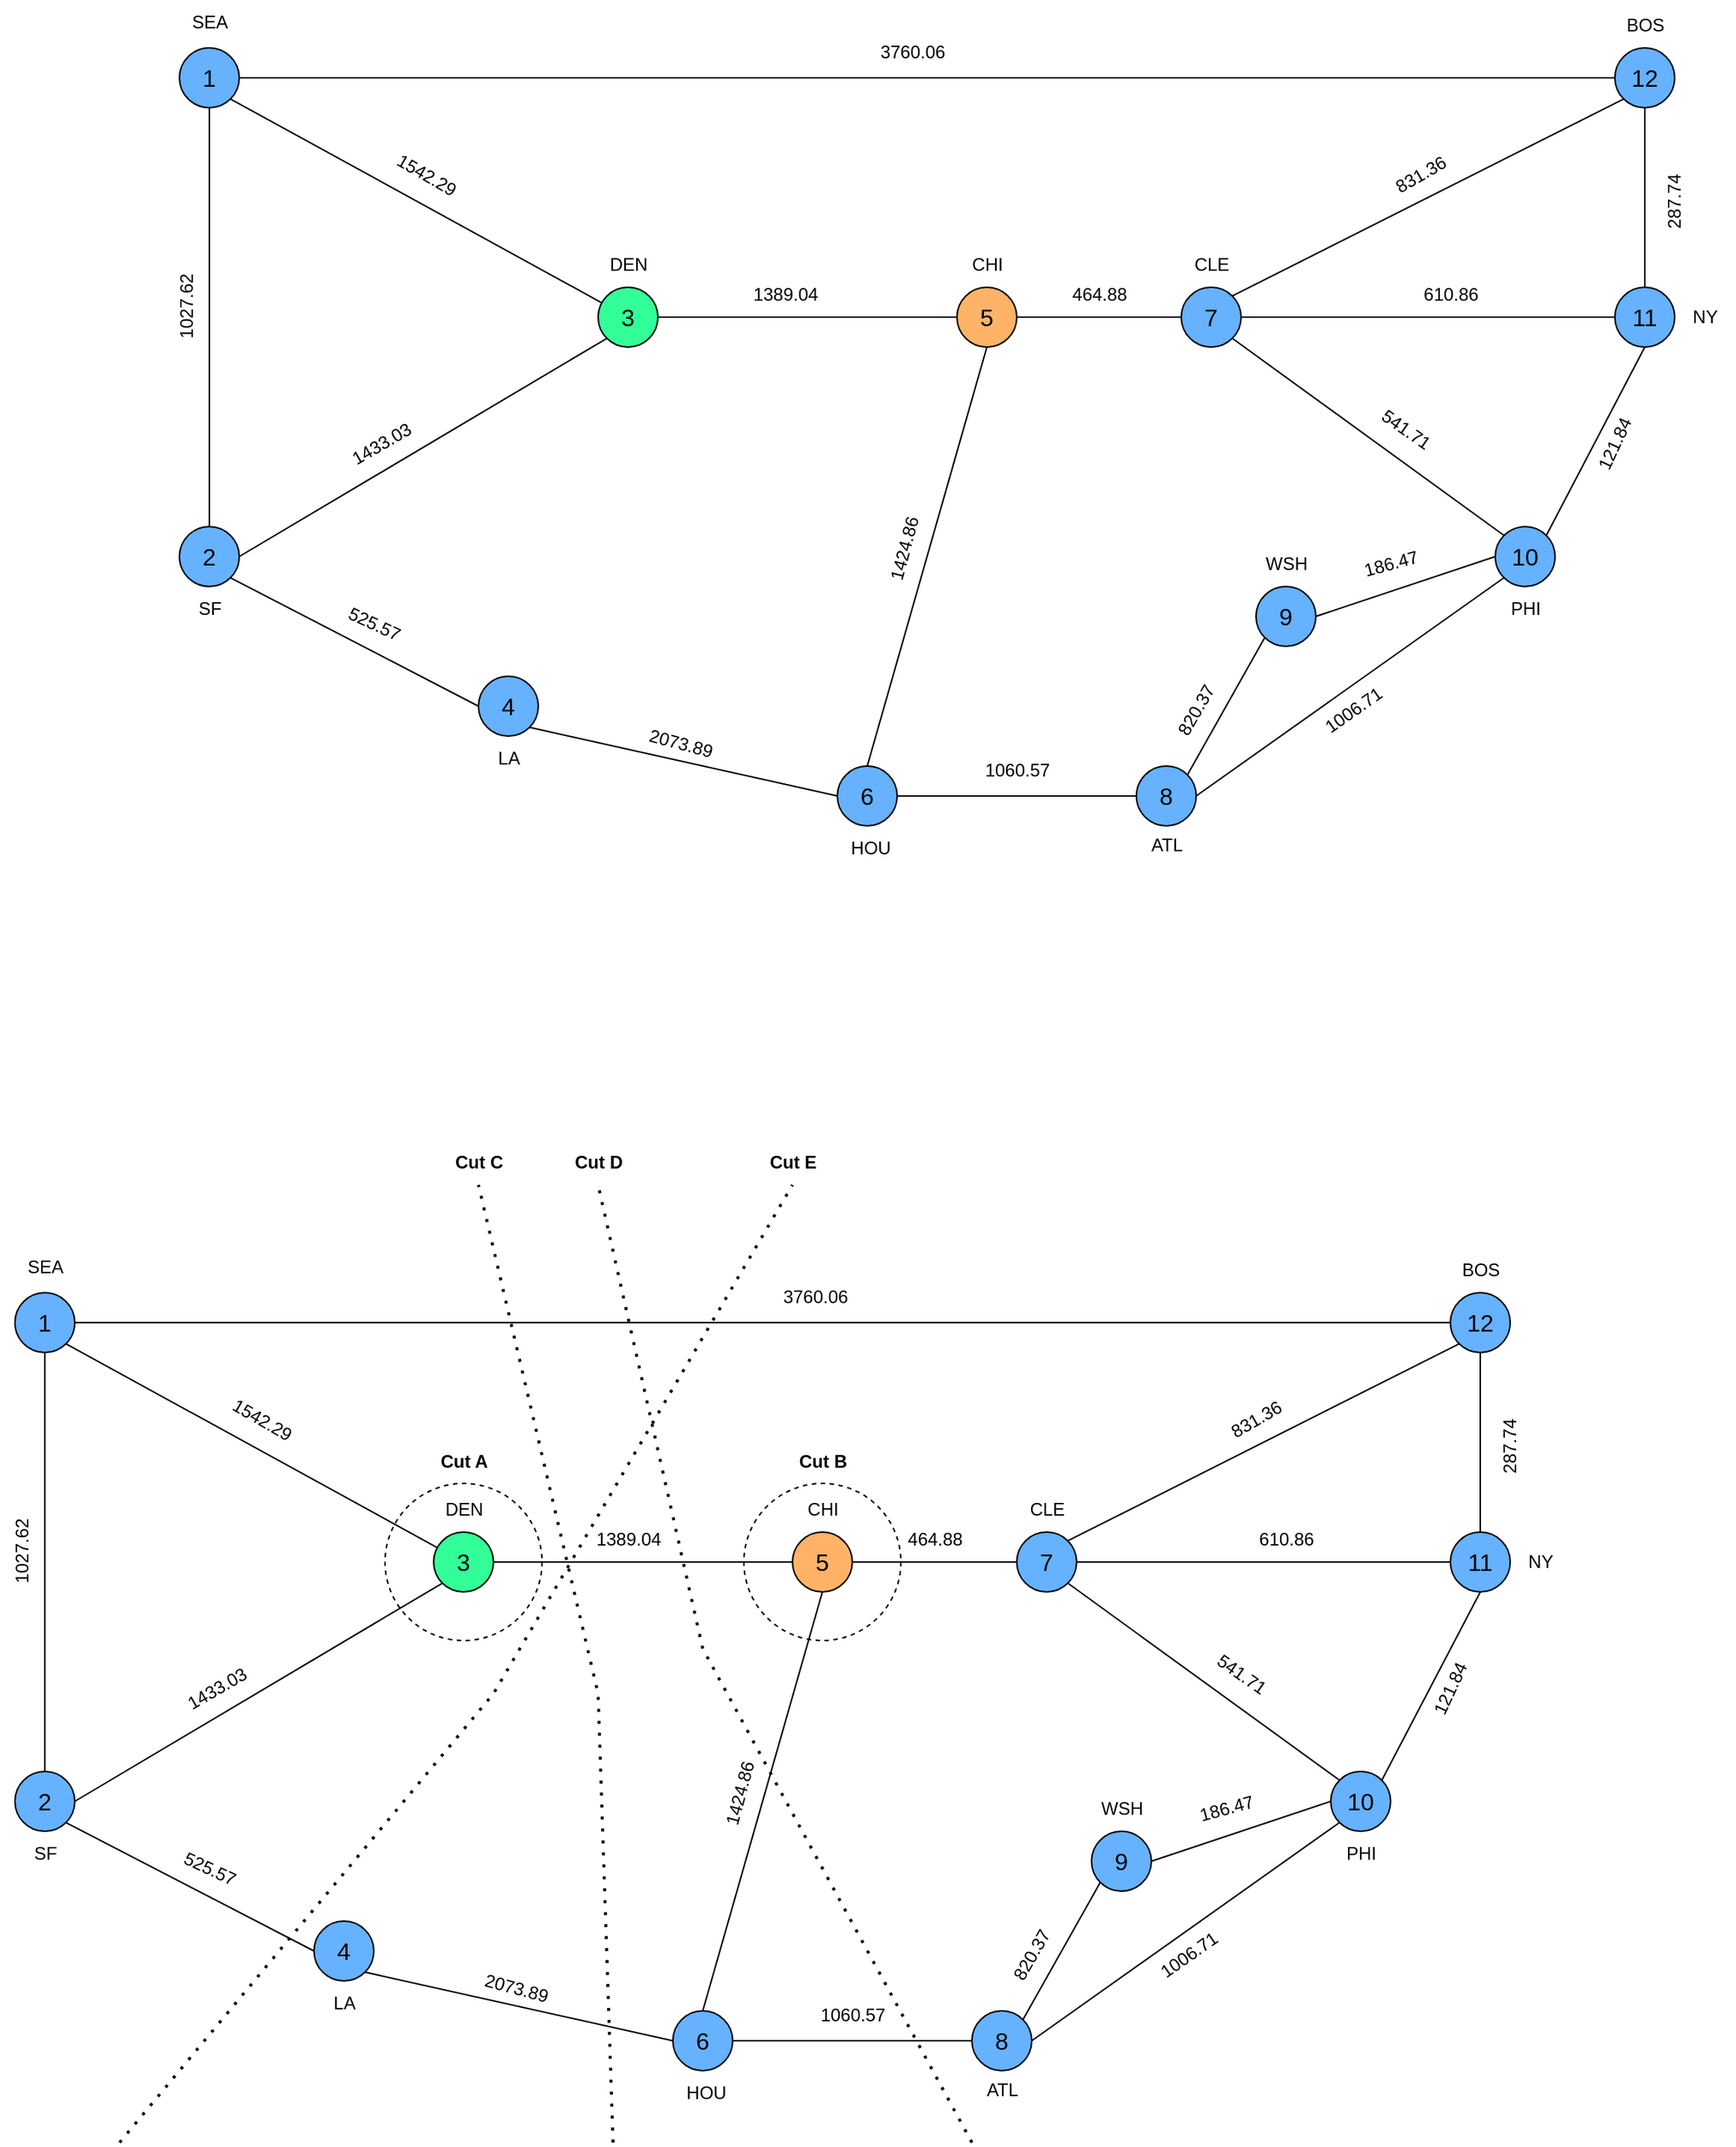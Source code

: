 <mxfile version="22.1.16" type="github">
  <diagram name="Page-1" id="o9Q4rjsFxpSF77I3_r0L">
    <mxGraphModel dx="4694" dy="2160" grid="1" gridSize="10" guides="1" tooltips="1" connect="1" arrows="1" fold="1" page="1" pageScale="1" pageWidth="1169" pageHeight="827" math="0" shadow="0">
      <root>
        <mxCell id="0" />
        <mxCell id="1" parent="0" />
        <mxCell id="TF3HSX-W0WKJXSVS0arP-4" value="1" style="ellipse;whiteSpace=wrap;html=1;fontSize=16;fillColor=#66B2FF;" parent="1" vertex="1">
          <mxGeometry x="-2240" y="-720" width="40" height="40" as="geometry" />
        </mxCell>
        <mxCell id="9W2sHSypaZOzRdrTCwbB-4" value="2" style="ellipse;whiteSpace=wrap;html=1;fontSize=16;fillColor=#66B2FF;" parent="1" vertex="1">
          <mxGeometry x="-2240" y="-400" width="40" height="40" as="geometry" />
        </mxCell>
        <mxCell id="9W2sHSypaZOzRdrTCwbB-5" value="3" style="ellipse;whiteSpace=wrap;html=1;fontSize=16;fillColor=#33FF99;" parent="1" vertex="1">
          <mxGeometry x="-1960" y="-560" width="40" height="40" as="geometry" />
        </mxCell>
        <mxCell id="9W2sHSypaZOzRdrTCwbB-6" value="4" style="ellipse;whiteSpace=wrap;html=1;fontSize=16;fillColor=#66B2FF;" parent="1" vertex="1">
          <mxGeometry x="-2040" y="-300" width="40" height="40" as="geometry" />
        </mxCell>
        <mxCell id="9W2sHSypaZOzRdrTCwbB-8" value="5" style="ellipse;whiteSpace=wrap;html=1;fontSize=16;fillColor=#FFB366;" parent="1" vertex="1">
          <mxGeometry x="-1720" y="-560" width="40" height="40" as="geometry" />
        </mxCell>
        <mxCell id="9W2sHSypaZOzRdrTCwbB-9" value="6" style="ellipse;whiteSpace=wrap;html=1;fontSize=16;fillColor=#66B2FF;" parent="1" vertex="1">
          <mxGeometry x="-1800" y="-240" width="40" height="40" as="geometry" />
        </mxCell>
        <mxCell id="9W2sHSypaZOzRdrTCwbB-10" value="7" style="ellipse;whiteSpace=wrap;html=1;fontSize=16;fillColor=#66B2FF;" parent="1" vertex="1">
          <mxGeometry x="-1570" y="-560" width="40" height="40" as="geometry" />
        </mxCell>
        <mxCell id="9W2sHSypaZOzRdrTCwbB-11" value="8" style="ellipse;whiteSpace=wrap;html=1;fontSize=16;fillColor=#66B2FF;" parent="1" vertex="1">
          <mxGeometry x="-1600" y="-240" width="40" height="40" as="geometry" />
        </mxCell>
        <mxCell id="9W2sHSypaZOzRdrTCwbB-12" value="12" style="ellipse;whiteSpace=wrap;html=1;fontSize=16;fillColor=#66B2FF;" parent="1" vertex="1">
          <mxGeometry x="-1280" y="-720" width="40" height="40" as="geometry" />
        </mxCell>
        <mxCell id="9W2sHSypaZOzRdrTCwbB-13" value="11" style="ellipse;whiteSpace=wrap;html=1;fontSize=16;fillColor=#66B2FF;" parent="1" vertex="1">
          <mxGeometry x="-1280" y="-560" width="40" height="40" as="geometry" />
        </mxCell>
        <mxCell id="9W2sHSypaZOzRdrTCwbB-14" value="9" style="ellipse;whiteSpace=wrap;html=1;fontSize=16;fillColor=#66B2FF;" parent="1" vertex="1">
          <mxGeometry x="-1520" y="-360" width="40" height="40" as="geometry" />
        </mxCell>
        <mxCell id="9W2sHSypaZOzRdrTCwbB-19" value="10" style="ellipse;whiteSpace=wrap;html=1;fontSize=16;fillColor=#66B2FF;" parent="1" vertex="1">
          <mxGeometry x="-1360" y="-400" width="40" height="40" as="geometry" />
        </mxCell>
        <mxCell id="9W2sHSypaZOzRdrTCwbB-33" value="" style="endArrow=none;html=1;rounded=0;entryX=0;entryY=0.5;entryDx=0;entryDy=0;exitX=1;exitY=0.5;exitDx=0;exitDy=0;" parent="1" source="TF3HSX-W0WKJXSVS0arP-4" target="9W2sHSypaZOzRdrTCwbB-12" edge="1">
          <mxGeometry width="50" height="50" relative="1" as="geometry">
            <mxPoint x="-1570" y="-170" as="sourcePoint" />
            <mxPoint x="-1520" y="-220" as="targetPoint" />
          </mxGeometry>
        </mxCell>
        <mxCell id="9W2sHSypaZOzRdrTCwbB-34" value="" style="endArrow=none;html=1;rounded=0;entryX=1;entryY=1;entryDx=0;entryDy=0;" parent="1" source="9W2sHSypaZOzRdrTCwbB-5" target="TF3HSX-W0WKJXSVS0arP-4" edge="1">
          <mxGeometry width="50" height="50" relative="1" as="geometry">
            <mxPoint x="-1910" y="-270" as="sourcePoint" />
            <mxPoint x="-1860" y="-320" as="targetPoint" />
          </mxGeometry>
        </mxCell>
        <mxCell id="9W2sHSypaZOzRdrTCwbB-35" value="" style="endArrow=none;html=1;rounded=0;entryX=0;entryY=1;entryDx=0;entryDy=0;exitX=1;exitY=0.5;exitDx=0;exitDy=0;" parent="1" source="9W2sHSypaZOzRdrTCwbB-4" target="9W2sHSypaZOzRdrTCwbB-5" edge="1">
          <mxGeometry width="50" height="50" relative="1" as="geometry">
            <mxPoint x="-1910" y="-230" as="sourcePoint" />
            <mxPoint x="-1860" y="-280" as="targetPoint" />
          </mxGeometry>
        </mxCell>
        <mxCell id="9W2sHSypaZOzRdrTCwbB-36" value="" style="endArrow=none;html=1;rounded=0;entryX=0.5;entryY=1;entryDx=0;entryDy=0;exitX=0.5;exitY=0;exitDx=0;exitDy=0;" parent="1" source="9W2sHSypaZOzRdrTCwbB-4" target="TF3HSX-W0WKJXSVS0arP-4" edge="1">
          <mxGeometry width="50" height="50" relative="1" as="geometry">
            <mxPoint x="-1910" y="-270" as="sourcePoint" />
            <mxPoint x="-1860" y="-320" as="targetPoint" />
          </mxGeometry>
        </mxCell>
        <mxCell id="9W2sHSypaZOzRdrTCwbB-37" value="" style="endArrow=none;html=1;rounded=0;entryX=1;entryY=0.5;entryDx=0;entryDy=0;exitX=0;exitY=0.5;exitDx=0;exitDy=0;" parent="1" source="9W2sHSypaZOzRdrTCwbB-8" target="9W2sHSypaZOzRdrTCwbB-5" edge="1">
          <mxGeometry width="50" height="50" relative="1" as="geometry">
            <mxPoint x="-1910" y="-230" as="sourcePoint" />
            <mxPoint x="-1860" y="-280" as="targetPoint" />
          </mxGeometry>
        </mxCell>
        <mxCell id="9W2sHSypaZOzRdrTCwbB-38" value="" style="endArrow=none;html=1;rounded=0;exitX=1;exitY=1;exitDx=0;exitDy=0;" parent="1" source="9W2sHSypaZOzRdrTCwbB-4" edge="1">
          <mxGeometry width="50" height="50" relative="1" as="geometry">
            <mxPoint x="-1910" y="-230" as="sourcePoint" />
            <mxPoint x="-2040" y="-280" as="targetPoint" />
          </mxGeometry>
        </mxCell>
        <mxCell id="9W2sHSypaZOzRdrTCwbB-40" value="" style="endArrow=none;html=1;rounded=0;entryX=0;entryY=0.5;entryDx=0;entryDy=0;exitX=1;exitY=0.5;exitDx=0;exitDy=0;" parent="1" source="9W2sHSypaZOzRdrTCwbB-9" target="9W2sHSypaZOzRdrTCwbB-11" edge="1">
          <mxGeometry width="50" height="50" relative="1" as="geometry">
            <mxPoint x="-1720" y="-210" as="sourcePoint" />
            <mxPoint x="-1670" y="-260" as="targetPoint" />
          </mxGeometry>
        </mxCell>
        <mxCell id="9W2sHSypaZOzRdrTCwbB-42" value="" style="endArrow=none;html=1;rounded=0;entryX=0;entryY=0.5;entryDx=0;entryDy=0;exitX=1;exitY=0.5;exitDx=0;exitDy=0;" parent="1" source="9W2sHSypaZOzRdrTCwbB-8" target="9W2sHSypaZOzRdrTCwbB-10" edge="1">
          <mxGeometry width="50" height="50" relative="1" as="geometry">
            <mxPoint x="-1960" y="-300" as="sourcePoint" />
            <mxPoint x="-1910" y="-350" as="targetPoint" />
          </mxGeometry>
        </mxCell>
        <mxCell id="9W2sHSypaZOzRdrTCwbB-43" value="" style="endArrow=none;html=1;rounded=0;entryX=0;entryY=0.5;entryDx=0;entryDy=0;exitX=1;exitY=0.5;exitDx=0;exitDy=0;" parent="1" source="9W2sHSypaZOzRdrTCwbB-14" target="9W2sHSypaZOzRdrTCwbB-19" edge="1">
          <mxGeometry width="50" height="50" relative="1" as="geometry">
            <mxPoint x="-1580" y="-350" as="sourcePoint" />
            <mxPoint x="-1530" y="-400" as="targetPoint" />
          </mxGeometry>
        </mxCell>
        <mxCell id="9W2sHSypaZOzRdrTCwbB-46" value="" style="endArrow=none;html=1;rounded=0;entryX=0;entryY=1;entryDx=0;entryDy=0;exitX=1;exitY=0;exitDx=0;exitDy=0;" parent="1" source="9W2sHSypaZOzRdrTCwbB-10" target="9W2sHSypaZOzRdrTCwbB-12" edge="1">
          <mxGeometry width="50" height="50" relative="1" as="geometry">
            <mxPoint x="-1580" y="-390" as="sourcePoint" />
            <mxPoint x="-1530" y="-440" as="targetPoint" />
          </mxGeometry>
        </mxCell>
        <mxCell id="9W2sHSypaZOzRdrTCwbB-48" value="" style="endArrow=none;html=1;rounded=0;entryX=0;entryY=0.5;entryDx=0;entryDy=0;exitX=1;exitY=0.5;exitDx=0;exitDy=0;" parent="1" source="9W2sHSypaZOzRdrTCwbB-10" target="9W2sHSypaZOzRdrTCwbB-13" edge="1">
          <mxGeometry width="50" height="50" relative="1" as="geometry">
            <mxPoint x="-1580" y="-350" as="sourcePoint" />
            <mxPoint x="-1530" y="-400" as="targetPoint" />
          </mxGeometry>
        </mxCell>
        <mxCell id="9W2sHSypaZOzRdrTCwbB-49" value="" style="endArrow=none;html=1;rounded=0;entryX=0;entryY=0;entryDx=0;entryDy=0;exitX=1;exitY=1;exitDx=0;exitDy=0;" parent="1" source="9W2sHSypaZOzRdrTCwbB-10" target="9W2sHSypaZOzRdrTCwbB-19" edge="1">
          <mxGeometry width="50" height="50" relative="1" as="geometry">
            <mxPoint x="-1580" y="-350" as="sourcePoint" />
            <mxPoint x="-1530" y="-400" as="targetPoint" />
          </mxGeometry>
        </mxCell>
        <mxCell id="9W2sHSypaZOzRdrTCwbB-50" value="" style="endArrow=none;html=1;rounded=0;entryX=0.5;entryY=1;entryDx=0;entryDy=0;exitX=1;exitY=0;exitDx=0;exitDy=0;" parent="1" source="9W2sHSypaZOzRdrTCwbB-19" target="9W2sHSypaZOzRdrTCwbB-13" edge="1">
          <mxGeometry width="50" height="50" relative="1" as="geometry">
            <mxPoint x="-1320" y="-410" as="sourcePoint" />
            <mxPoint x="-1270" y="-460" as="targetPoint" />
          </mxGeometry>
        </mxCell>
        <mxCell id="9W2sHSypaZOzRdrTCwbB-51" value="" style="endArrow=none;html=1;rounded=0;entryX=0;entryY=1;entryDx=0;entryDy=0;exitX=1;exitY=0;exitDx=0;exitDy=0;" parent="1" source="9W2sHSypaZOzRdrTCwbB-11" target="9W2sHSypaZOzRdrTCwbB-14" edge="1">
          <mxGeometry width="50" height="50" relative="1" as="geometry">
            <mxPoint x="-1570" y="-280" as="sourcePoint" />
            <mxPoint x="-1520" y="-330" as="targetPoint" />
          </mxGeometry>
        </mxCell>
        <mxCell id="9W2sHSypaZOzRdrTCwbB-52" value="" style="endArrow=none;html=1;rounded=0;entryX=0;entryY=1;entryDx=0;entryDy=0;exitX=1;exitY=0.5;exitDx=0;exitDy=0;" parent="1" source="9W2sHSypaZOzRdrTCwbB-11" target="9W2sHSypaZOzRdrTCwbB-19" edge="1">
          <mxGeometry width="50" height="50" relative="1" as="geometry">
            <mxPoint x="-1470" y="-220" as="sourcePoint" />
            <mxPoint x="-1420" y="-270" as="targetPoint" />
          </mxGeometry>
        </mxCell>
        <mxCell id="9W2sHSypaZOzRdrTCwbB-53" value="" style="endArrow=none;html=1;rounded=0;entryX=0.5;entryY=1;entryDx=0;entryDy=0;exitX=0.5;exitY=0;exitDx=0;exitDy=0;" parent="1" source="9W2sHSypaZOzRdrTCwbB-13" target="9W2sHSypaZOzRdrTCwbB-12" edge="1">
          <mxGeometry width="50" height="50" relative="1" as="geometry">
            <mxPoint x="-1290" y="-610" as="sourcePoint" />
            <mxPoint x="-1240" y="-660" as="targetPoint" />
          </mxGeometry>
        </mxCell>
        <mxCell id="9W2sHSypaZOzRdrTCwbB-55" value="" style="endArrow=none;html=1;rounded=0;entryX=0.5;entryY=1;entryDx=0;entryDy=0;exitX=0.5;exitY=0;exitDx=0;exitDy=0;" parent="1" source="9W2sHSypaZOzRdrTCwbB-9" target="9W2sHSypaZOzRdrTCwbB-8" edge="1">
          <mxGeometry width="50" height="50" relative="1" as="geometry">
            <mxPoint x="-1780" y="-350" as="sourcePoint" />
            <mxPoint x="-1730" y="-400" as="targetPoint" />
          </mxGeometry>
        </mxCell>
        <mxCell id="9W2sHSypaZOzRdrTCwbB-57" value="SEA" style="text;html=1;align=center;verticalAlign=middle;resizable=0;points=[];autosize=1;strokeColor=none;fillColor=none;" parent="1" vertex="1">
          <mxGeometry x="-2245" y="-752" width="50" height="30" as="geometry" />
        </mxCell>
        <mxCell id="9W2sHSypaZOzRdrTCwbB-58" value="SF" style="text;html=1;align=center;verticalAlign=middle;resizable=0;points=[];autosize=1;strokeColor=none;fillColor=none;" parent="1" vertex="1">
          <mxGeometry x="-2240" y="-360" width="40" height="30" as="geometry" />
        </mxCell>
        <mxCell id="9W2sHSypaZOzRdrTCwbB-59" value="LA" style="text;html=1;align=center;verticalAlign=middle;resizable=0;points=[];autosize=1;strokeColor=none;fillColor=none;" parent="1" vertex="1">
          <mxGeometry x="-2040" y="-260" width="40" height="30" as="geometry" />
        </mxCell>
        <mxCell id="9W2sHSypaZOzRdrTCwbB-60" value="DEN" style="text;html=1;align=center;verticalAlign=middle;resizable=0;points=[];autosize=1;strokeColor=none;fillColor=none;" parent="1" vertex="1">
          <mxGeometry x="-1965" y="-590" width="50" height="30" as="geometry" />
        </mxCell>
        <mxCell id="9W2sHSypaZOzRdrTCwbB-61" value="CHI" style="text;html=1;align=center;verticalAlign=middle;resizable=0;points=[];autosize=1;strokeColor=none;fillColor=none;" parent="1" vertex="1">
          <mxGeometry x="-1720" y="-590" width="40" height="30" as="geometry" />
        </mxCell>
        <mxCell id="9W2sHSypaZOzRdrTCwbB-62" value="CLE" style="text;html=1;align=center;verticalAlign=middle;resizable=0;points=[];autosize=1;strokeColor=none;fillColor=none;" parent="1" vertex="1">
          <mxGeometry x="-1575" y="-590" width="50" height="30" as="geometry" />
        </mxCell>
        <mxCell id="9W2sHSypaZOzRdrTCwbB-63" value="WSH" style="text;html=1;align=center;verticalAlign=middle;resizable=0;points=[];autosize=1;strokeColor=none;fillColor=none;" parent="1" vertex="1">
          <mxGeometry x="-1525" y="-390" width="50" height="30" as="geometry" />
        </mxCell>
        <mxCell id="9W2sHSypaZOzRdrTCwbB-64" value="HOU" style="text;html=1;align=center;verticalAlign=middle;resizable=0;points=[];autosize=1;strokeColor=none;fillColor=none;" parent="1" vertex="1">
          <mxGeometry x="-1803" y="-200" width="50" height="30" as="geometry" />
        </mxCell>
        <mxCell id="9W2sHSypaZOzRdrTCwbB-65" value="ATL" style="text;html=1;align=center;verticalAlign=middle;resizable=0;points=[];autosize=1;strokeColor=none;fillColor=none;" parent="1" vertex="1">
          <mxGeometry x="-1600" y="-202" width="40" height="30" as="geometry" />
        </mxCell>
        <mxCell id="9W2sHSypaZOzRdrTCwbB-66" value="PHI" style="text;html=1;align=center;verticalAlign=middle;resizable=0;points=[];autosize=1;strokeColor=none;fillColor=none;" parent="1" vertex="1">
          <mxGeometry x="-1360" y="-360" width="40" height="30" as="geometry" />
        </mxCell>
        <mxCell id="9W2sHSypaZOzRdrTCwbB-67" value="NY" style="text;html=1;align=center;verticalAlign=middle;resizable=0;points=[];autosize=1;strokeColor=none;fillColor=none;" parent="1" vertex="1">
          <mxGeometry x="-1240" y="-555" width="40" height="30" as="geometry" />
        </mxCell>
        <mxCell id="9W2sHSypaZOzRdrTCwbB-68" value="BOS" style="text;html=1;align=center;verticalAlign=middle;resizable=0;points=[];autosize=1;strokeColor=none;fillColor=none;" parent="1" vertex="1">
          <mxGeometry x="-1285" y="-750" width="50" height="30" as="geometry" />
        </mxCell>
        <mxCell id="9W2sHSypaZOzRdrTCwbB-69" value="1027.62" style="text;html=1;align=center;verticalAlign=middle;resizable=0;points=[];autosize=1;strokeColor=none;fillColor=none;rotation=-90;" parent="1" vertex="1">
          <mxGeometry x="-2270" y="-562" width="70" height="30" as="geometry" />
        </mxCell>
        <mxCell id="9W2sHSypaZOzRdrTCwbB-70" value="1542.29" style="text;html=1;align=center;verticalAlign=middle;resizable=0;points=[];autosize=1;strokeColor=none;fillColor=none;rotation=30;" parent="1" vertex="1">
          <mxGeometry x="-2110" y="-650" width="70" height="30" as="geometry" />
        </mxCell>
        <mxCell id="9W2sHSypaZOzRdrTCwbB-73" value="3760.06" style="text;html=1;align=center;verticalAlign=middle;resizable=0;points=[];autosize=1;strokeColor=none;fillColor=none;" parent="1" vertex="1">
          <mxGeometry x="-1785" y="-732" width="70" height="30" as="geometry" />
        </mxCell>
        <mxCell id="9W2sHSypaZOzRdrTCwbB-74" value="1433.03" style="text;html=1;align=center;verticalAlign=middle;resizable=0;points=[];autosize=1;strokeColor=none;fillColor=none;rotation=-30;" parent="1" vertex="1">
          <mxGeometry x="-2140" y="-470" width="70" height="30" as="geometry" />
        </mxCell>
        <mxCell id="9W2sHSypaZOzRdrTCwbB-75" value="525.57" style="text;html=1;align=center;verticalAlign=middle;resizable=0;points=[];autosize=1;strokeColor=none;fillColor=none;rotation=25;" parent="1" vertex="1">
          <mxGeometry x="-2140" y="-350" width="60" height="30" as="geometry" />
        </mxCell>
        <mxCell id="9W2sHSypaZOzRdrTCwbB-76" value="1389.04" style="text;html=1;align=center;verticalAlign=middle;resizable=0;points=[];autosize=1;strokeColor=none;fillColor=none;" parent="1" vertex="1">
          <mxGeometry x="-1870" y="-570" width="70" height="30" as="geometry" />
        </mxCell>
        <mxCell id="9W2sHSypaZOzRdrTCwbB-77" value="2073.89" style="text;html=1;align=center;verticalAlign=middle;resizable=0;points=[];autosize=1;strokeColor=none;fillColor=none;rotation=15;" parent="1" vertex="1">
          <mxGeometry x="-1940" y="-270" width="70" height="30" as="geometry" />
        </mxCell>
        <mxCell id="9W2sHSypaZOzRdrTCwbB-79" value="1424.86" style="text;html=1;align=center;verticalAlign=middle;resizable=0;points=[];autosize=1;strokeColor=none;fillColor=none;rotation=-75;" parent="1" vertex="1">
          <mxGeometry x="-1790" y="-400" width="70" height="30" as="geometry" />
        </mxCell>
        <mxCell id="9W2sHSypaZOzRdrTCwbB-80" value="464.88" style="text;html=1;align=center;verticalAlign=middle;resizable=0;points=[];autosize=1;strokeColor=none;fillColor=none;" parent="1" vertex="1">
          <mxGeometry x="-1655" y="-570" width="60" height="30" as="geometry" />
        </mxCell>
        <mxCell id="9W2sHSypaZOzRdrTCwbB-82" value="1060.57" style="text;html=1;align=center;verticalAlign=middle;resizable=0;points=[];autosize=1;strokeColor=none;fillColor=none;" parent="1" vertex="1">
          <mxGeometry x="-1715" y="-252" width="70" height="30" as="geometry" />
        </mxCell>
        <mxCell id="9W2sHSypaZOzRdrTCwbB-83" value="541.71" style="text;html=1;align=center;verticalAlign=middle;resizable=0;points=[];autosize=1;strokeColor=none;fillColor=none;rotation=35;" parent="1" vertex="1">
          <mxGeometry x="-1450" y="-480" width="60" height="30" as="geometry" />
        </mxCell>
        <mxCell id="9W2sHSypaZOzRdrTCwbB-85" value="610.86" style="text;html=1;align=center;verticalAlign=middle;resizable=0;points=[];autosize=1;strokeColor=none;fillColor=none;" parent="1" vertex="1">
          <mxGeometry x="-1420" y="-570" width="60" height="30" as="geometry" />
        </mxCell>
        <mxCell id="9W2sHSypaZOzRdrTCwbB-86" value="831.36" style="text;html=1;align=center;verticalAlign=middle;resizable=0;points=[];autosize=1;strokeColor=none;fillColor=none;rotation=-30;" parent="1" vertex="1">
          <mxGeometry x="-1440" y="-650" width="60" height="30" as="geometry" />
        </mxCell>
        <mxCell id="9W2sHSypaZOzRdrTCwbB-87" value="287.74" style="text;html=1;align=center;verticalAlign=middle;resizable=0;points=[];autosize=1;strokeColor=none;fillColor=none;rotation=-90;" parent="1" vertex="1">
          <mxGeometry x="-1270" y="-632" width="60" height="30" as="geometry" />
        </mxCell>
        <mxCell id="9W2sHSypaZOzRdrTCwbB-88" value="121.84" style="text;html=1;align=center;verticalAlign=middle;resizable=0;points=[];autosize=1;strokeColor=none;fillColor=none;rotation=-65;" parent="1" vertex="1">
          <mxGeometry x="-1310" y="-470" width="60" height="30" as="geometry" />
        </mxCell>
        <mxCell id="9W2sHSypaZOzRdrTCwbB-89" value="186.47" style="text;html=1;align=center;verticalAlign=middle;resizable=0;points=[];autosize=1;strokeColor=none;fillColor=none;rotation=-15;" parent="1" vertex="1">
          <mxGeometry x="-1460" y="-390" width="60" height="30" as="geometry" />
        </mxCell>
        <mxCell id="9W2sHSypaZOzRdrTCwbB-90" value="820.37" style="text;html=1;align=center;verticalAlign=middle;resizable=0;points=[];autosize=1;strokeColor=none;fillColor=none;rotation=-60;" parent="1" vertex="1">
          <mxGeometry x="-1590" y="-292" width="60" height="30" as="geometry" />
        </mxCell>
        <mxCell id="9W2sHSypaZOzRdrTCwbB-91" value="1006.71" style="text;html=1;align=center;verticalAlign=middle;resizable=0;points=[];autosize=1;strokeColor=none;fillColor=none;rotation=-35;" parent="1" vertex="1">
          <mxGeometry x="-1490" y="-292" width="70" height="30" as="geometry" />
        </mxCell>
        <mxCell id="9W2sHSypaZOzRdrTCwbB-94" value="" style="endArrow=none;html=1;rounded=0;entryX=1;entryY=1;entryDx=0;entryDy=0;exitX=0;exitY=0.5;exitDx=0;exitDy=0;" parent="1" source="9W2sHSypaZOzRdrTCwbB-9" target="9W2sHSypaZOzRdrTCwbB-6" edge="1">
          <mxGeometry width="50" height="50" relative="1" as="geometry">
            <mxPoint x="-1980" y="-190" as="sourcePoint" />
            <mxPoint x="-1930" y="-240" as="targetPoint" />
          </mxGeometry>
        </mxCell>
        <mxCell id="uhkUdCVJo9mCVgTDYQQM-1" value="1" style="ellipse;whiteSpace=wrap;html=1;fontSize=16;fillColor=#66B2FF;" vertex="1" parent="1">
          <mxGeometry x="-2350" y="112" width="40" height="40" as="geometry" />
        </mxCell>
        <mxCell id="uhkUdCVJo9mCVgTDYQQM-2" value="2" style="ellipse;whiteSpace=wrap;html=1;fontSize=16;fillColor=#66B2FF;" vertex="1" parent="1">
          <mxGeometry x="-2350" y="432" width="40" height="40" as="geometry" />
        </mxCell>
        <mxCell id="uhkUdCVJo9mCVgTDYQQM-3" value="3" style="ellipse;whiteSpace=wrap;html=1;fontSize=16;fillColor=#33FF99;" vertex="1" parent="1">
          <mxGeometry x="-2070" y="272" width="40" height="40" as="geometry" />
        </mxCell>
        <mxCell id="uhkUdCVJo9mCVgTDYQQM-4" value="4" style="ellipse;whiteSpace=wrap;html=1;fontSize=16;fillColor=#66B2FF;" vertex="1" parent="1">
          <mxGeometry x="-2150" y="532" width="40" height="40" as="geometry" />
        </mxCell>
        <mxCell id="uhkUdCVJo9mCVgTDYQQM-5" value="5" style="ellipse;whiteSpace=wrap;html=1;fontSize=16;fillColor=#FFB366;" vertex="1" parent="1">
          <mxGeometry x="-1830" y="272" width="40" height="40" as="geometry" />
        </mxCell>
        <mxCell id="uhkUdCVJo9mCVgTDYQQM-6" value="6" style="ellipse;whiteSpace=wrap;html=1;fontSize=16;fillColor=#66B2FF;" vertex="1" parent="1">
          <mxGeometry x="-1910" y="592" width="40" height="40" as="geometry" />
        </mxCell>
        <mxCell id="uhkUdCVJo9mCVgTDYQQM-7" value="7" style="ellipse;whiteSpace=wrap;html=1;fontSize=16;fillColor=#66B2FF;" vertex="1" parent="1">
          <mxGeometry x="-1680" y="272" width="40" height="40" as="geometry" />
        </mxCell>
        <mxCell id="uhkUdCVJo9mCVgTDYQQM-8" value="8" style="ellipse;whiteSpace=wrap;html=1;fontSize=16;fillColor=#66B2FF;" vertex="1" parent="1">
          <mxGeometry x="-1710" y="592" width="40" height="40" as="geometry" />
        </mxCell>
        <mxCell id="uhkUdCVJo9mCVgTDYQQM-9" value="12" style="ellipse;whiteSpace=wrap;html=1;fontSize=16;fillColor=#66B2FF;" vertex="1" parent="1">
          <mxGeometry x="-1390" y="112" width="40" height="40" as="geometry" />
        </mxCell>
        <mxCell id="uhkUdCVJo9mCVgTDYQQM-10" value="11" style="ellipse;whiteSpace=wrap;html=1;fontSize=16;fillColor=#66B2FF;" vertex="1" parent="1">
          <mxGeometry x="-1390" y="272" width="40" height="40" as="geometry" />
        </mxCell>
        <mxCell id="uhkUdCVJo9mCVgTDYQQM-11" value="9" style="ellipse;whiteSpace=wrap;html=1;fontSize=16;fillColor=#66B2FF;" vertex="1" parent="1">
          <mxGeometry x="-1630" y="472" width="40" height="40" as="geometry" />
        </mxCell>
        <mxCell id="uhkUdCVJo9mCVgTDYQQM-12" value="10" style="ellipse;whiteSpace=wrap;html=1;fontSize=16;fillColor=#66B2FF;" vertex="1" parent="1">
          <mxGeometry x="-1470" y="432" width="40" height="40" as="geometry" />
        </mxCell>
        <mxCell id="uhkUdCVJo9mCVgTDYQQM-13" value="" style="endArrow=none;html=1;rounded=0;entryX=0;entryY=0.5;entryDx=0;entryDy=0;exitX=1;exitY=0.5;exitDx=0;exitDy=0;" edge="1" parent="1" source="uhkUdCVJo9mCVgTDYQQM-1" target="uhkUdCVJo9mCVgTDYQQM-9">
          <mxGeometry width="50" height="50" relative="1" as="geometry">
            <mxPoint x="-1680" y="662" as="sourcePoint" />
            <mxPoint x="-1630" y="612" as="targetPoint" />
          </mxGeometry>
        </mxCell>
        <mxCell id="uhkUdCVJo9mCVgTDYQQM-14" value="" style="endArrow=none;html=1;rounded=0;entryX=1;entryY=1;entryDx=0;entryDy=0;" edge="1" parent="1" source="uhkUdCVJo9mCVgTDYQQM-3" target="uhkUdCVJo9mCVgTDYQQM-1">
          <mxGeometry width="50" height="50" relative="1" as="geometry">
            <mxPoint x="-2020" y="562" as="sourcePoint" />
            <mxPoint x="-1970" y="512" as="targetPoint" />
          </mxGeometry>
        </mxCell>
        <mxCell id="uhkUdCVJo9mCVgTDYQQM-15" value="" style="endArrow=none;html=1;rounded=0;entryX=0;entryY=1;entryDx=0;entryDy=0;exitX=1;exitY=0.5;exitDx=0;exitDy=0;" edge="1" parent="1" source="uhkUdCVJo9mCVgTDYQQM-2" target="uhkUdCVJo9mCVgTDYQQM-3">
          <mxGeometry width="50" height="50" relative="1" as="geometry">
            <mxPoint x="-2020" y="602" as="sourcePoint" />
            <mxPoint x="-1970" y="552" as="targetPoint" />
          </mxGeometry>
        </mxCell>
        <mxCell id="uhkUdCVJo9mCVgTDYQQM-16" value="" style="endArrow=none;html=1;rounded=0;entryX=0.5;entryY=1;entryDx=0;entryDy=0;exitX=0.5;exitY=0;exitDx=0;exitDy=0;" edge="1" parent="1" source="uhkUdCVJo9mCVgTDYQQM-2" target="uhkUdCVJo9mCVgTDYQQM-1">
          <mxGeometry width="50" height="50" relative="1" as="geometry">
            <mxPoint x="-2020" y="562" as="sourcePoint" />
            <mxPoint x="-1970" y="512" as="targetPoint" />
          </mxGeometry>
        </mxCell>
        <mxCell id="uhkUdCVJo9mCVgTDYQQM-17" value="" style="endArrow=none;html=1;rounded=0;entryX=1;entryY=0.5;entryDx=0;entryDy=0;exitX=0;exitY=0.5;exitDx=0;exitDy=0;" edge="1" parent="1" source="uhkUdCVJo9mCVgTDYQQM-5" target="uhkUdCVJo9mCVgTDYQQM-3">
          <mxGeometry width="50" height="50" relative="1" as="geometry">
            <mxPoint x="-2020" y="602" as="sourcePoint" />
            <mxPoint x="-1970" y="552" as="targetPoint" />
          </mxGeometry>
        </mxCell>
        <mxCell id="uhkUdCVJo9mCVgTDYQQM-18" value="" style="endArrow=none;html=1;rounded=0;exitX=1;exitY=1;exitDx=0;exitDy=0;" edge="1" parent="1" source="uhkUdCVJo9mCVgTDYQQM-2">
          <mxGeometry width="50" height="50" relative="1" as="geometry">
            <mxPoint x="-2020" y="602" as="sourcePoint" />
            <mxPoint x="-2150" y="552" as="targetPoint" />
          </mxGeometry>
        </mxCell>
        <mxCell id="uhkUdCVJo9mCVgTDYQQM-19" value="" style="endArrow=none;html=1;rounded=0;entryX=0;entryY=0.5;entryDx=0;entryDy=0;exitX=1;exitY=0.5;exitDx=0;exitDy=0;" edge="1" parent="1" source="uhkUdCVJo9mCVgTDYQQM-6" target="uhkUdCVJo9mCVgTDYQQM-8">
          <mxGeometry width="50" height="50" relative="1" as="geometry">
            <mxPoint x="-1830" y="622" as="sourcePoint" />
            <mxPoint x="-1780" y="572" as="targetPoint" />
          </mxGeometry>
        </mxCell>
        <mxCell id="uhkUdCVJo9mCVgTDYQQM-20" value="" style="endArrow=none;html=1;rounded=0;entryX=0;entryY=0.5;entryDx=0;entryDy=0;exitX=1;exitY=0.5;exitDx=0;exitDy=0;" edge="1" parent="1" source="uhkUdCVJo9mCVgTDYQQM-5" target="uhkUdCVJo9mCVgTDYQQM-7">
          <mxGeometry width="50" height="50" relative="1" as="geometry">
            <mxPoint x="-2070" y="532" as="sourcePoint" />
            <mxPoint x="-2020" y="482" as="targetPoint" />
          </mxGeometry>
        </mxCell>
        <mxCell id="uhkUdCVJo9mCVgTDYQQM-21" value="" style="endArrow=none;html=1;rounded=0;entryX=0;entryY=0.5;entryDx=0;entryDy=0;exitX=1;exitY=0.5;exitDx=0;exitDy=0;" edge="1" parent="1" source="uhkUdCVJo9mCVgTDYQQM-11" target="uhkUdCVJo9mCVgTDYQQM-12">
          <mxGeometry width="50" height="50" relative="1" as="geometry">
            <mxPoint x="-1690" y="482" as="sourcePoint" />
            <mxPoint x="-1640" y="432" as="targetPoint" />
          </mxGeometry>
        </mxCell>
        <mxCell id="uhkUdCVJo9mCVgTDYQQM-22" value="" style="endArrow=none;html=1;rounded=0;entryX=0;entryY=1;entryDx=0;entryDy=0;exitX=1;exitY=0;exitDx=0;exitDy=0;" edge="1" parent="1" source="uhkUdCVJo9mCVgTDYQQM-7" target="uhkUdCVJo9mCVgTDYQQM-9">
          <mxGeometry width="50" height="50" relative="1" as="geometry">
            <mxPoint x="-1690" y="442" as="sourcePoint" />
            <mxPoint x="-1640" y="392" as="targetPoint" />
          </mxGeometry>
        </mxCell>
        <mxCell id="uhkUdCVJo9mCVgTDYQQM-23" value="" style="endArrow=none;html=1;rounded=0;entryX=0;entryY=0.5;entryDx=0;entryDy=0;exitX=1;exitY=0.5;exitDx=0;exitDy=0;" edge="1" parent="1" source="uhkUdCVJo9mCVgTDYQQM-7" target="uhkUdCVJo9mCVgTDYQQM-10">
          <mxGeometry width="50" height="50" relative="1" as="geometry">
            <mxPoint x="-1690" y="482" as="sourcePoint" />
            <mxPoint x="-1640" y="432" as="targetPoint" />
          </mxGeometry>
        </mxCell>
        <mxCell id="uhkUdCVJo9mCVgTDYQQM-24" value="" style="endArrow=none;html=1;rounded=0;entryX=0;entryY=0;entryDx=0;entryDy=0;exitX=1;exitY=1;exitDx=0;exitDy=0;" edge="1" parent="1" source="uhkUdCVJo9mCVgTDYQQM-7" target="uhkUdCVJo9mCVgTDYQQM-12">
          <mxGeometry width="50" height="50" relative="1" as="geometry">
            <mxPoint x="-1690" y="482" as="sourcePoint" />
            <mxPoint x="-1640" y="432" as="targetPoint" />
          </mxGeometry>
        </mxCell>
        <mxCell id="uhkUdCVJo9mCVgTDYQQM-25" value="" style="endArrow=none;html=1;rounded=0;entryX=0.5;entryY=1;entryDx=0;entryDy=0;exitX=1;exitY=0;exitDx=0;exitDy=0;" edge="1" parent="1" source="uhkUdCVJo9mCVgTDYQQM-12" target="uhkUdCVJo9mCVgTDYQQM-10">
          <mxGeometry width="50" height="50" relative="1" as="geometry">
            <mxPoint x="-1430" y="422" as="sourcePoint" />
            <mxPoint x="-1380" y="372" as="targetPoint" />
          </mxGeometry>
        </mxCell>
        <mxCell id="uhkUdCVJo9mCVgTDYQQM-26" value="" style="endArrow=none;html=1;rounded=0;entryX=0;entryY=1;entryDx=0;entryDy=0;exitX=1;exitY=0;exitDx=0;exitDy=0;" edge="1" parent="1" source="uhkUdCVJo9mCVgTDYQQM-8" target="uhkUdCVJo9mCVgTDYQQM-11">
          <mxGeometry width="50" height="50" relative="1" as="geometry">
            <mxPoint x="-1680" y="552" as="sourcePoint" />
            <mxPoint x="-1630" y="502" as="targetPoint" />
          </mxGeometry>
        </mxCell>
        <mxCell id="uhkUdCVJo9mCVgTDYQQM-27" value="" style="endArrow=none;html=1;rounded=0;entryX=0;entryY=1;entryDx=0;entryDy=0;exitX=1;exitY=0.5;exitDx=0;exitDy=0;" edge="1" parent="1" source="uhkUdCVJo9mCVgTDYQQM-8" target="uhkUdCVJo9mCVgTDYQQM-12">
          <mxGeometry width="50" height="50" relative="1" as="geometry">
            <mxPoint x="-1580" y="612" as="sourcePoint" />
            <mxPoint x="-1530" y="562" as="targetPoint" />
          </mxGeometry>
        </mxCell>
        <mxCell id="uhkUdCVJo9mCVgTDYQQM-28" value="" style="endArrow=none;html=1;rounded=0;entryX=0.5;entryY=1;entryDx=0;entryDy=0;exitX=0.5;exitY=0;exitDx=0;exitDy=0;" edge="1" parent="1" source="uhkUdCVJo9mCVgTDYQQM-10" target="uhkUdCVJo9mCVgTDYQQM-9">
          <mxGeometry width="50" height="50" relative="1" as="geometry">
            <mxPoint x="-1400" y="222" as="sourcePoint" />
            <mxPoint x="-1350" y="172" as="targetPoint" />
          </mxGeometry>
        </mxCell>
        <mxCell id="uhkUdCVJo9mCVgTDYQQM-29" value="" style="endArrow=none;html=1;rounded=0;entryX=0.5;entryY=1;entryDx=0;entryDy=0;exitX=0.5;exitY=0;exitDx=0;exitDy=0;" edge="1" parent="1" source="uhkUdCVJo9mCVgTDYQQM-6" target="uhkUdCVJo9mCVgTDYQQM-5">
          <mxGeometry width="50" height="50" relative="1" as="geometry">
            <mxPoint x="-1890" y="482" as="sourcePoint" />
            <mxPoint x="-1840" y="432" as="targetPoint" />
          </mxGeometry>
        </mxCell>
        <mxCell id="uhkUdCVJo9mCVgTDYQQM-30" value="SEA" style="text;html=1;align=center;verticalAlign=middle;resizable=0;points=[];autosize=1;strokeColor=none;fillColor=none;" vertex="1" parent="1">
          <mxGeometry x="-2355" y="80" width="50" height="30" as="geometry" />
        </mxCell>
        <mxCell id="uhkUdCVJo9mCVgTDYQQM-31" value="SF" style="text;html=1;align=center;verticalAlign=middle;resizable=0;points=[];autosize=1;strokeColor=none;fillColor=none;" vertex="1" parent="1">
          <mxGeometry x="-2350" y="472" width="40" height="30" as="geometry" />
        </mxCell>
        <mxCell id="uhkUdCVJo9mCVgTDYQQM-32" value="LA" style="text;html=1;align=center;verticalAlign=middle;resizable=0;points=[];autosize=1;strokeColor=none;fillColor=none;" vertex="1" parent="1">
          <mxGeometry x="-2150" y="572" width="40" height="30" as="geometry" />
        </mxCell>
        <mxCell id="uhkUdCVJo9mCVgTDYQQM-33" value="DEN" style="text;html=1;align=center;verticalAlign=middle;resizable=0;points=[];autosize=1;strokeColor=none;fillColor=none;" vertex="1" parent="1">
          <mxGeometry x="-2075" y="242" width="50" height="30" as="geometry" />
        </mxCell>
        <mxCell id="uhkUdCVJo9mCVgTDYQQM-34" value="CHI" style="text;html=1;align=center;verticalAlign=middle;resizable=0;points=[];autosize=1;strokeColor=none;fillColor=none;" vertex="1" parent="1">
          <mxGeometry x="-1830" y="242" width="40" height="30" as="geometry" />
        </mxCell>
        <mxCell id="uhkUdCVJo9mCVgTDYQQM-35" value="CLE" style="text;html=1;align=center;verticalAlign=middle;resizable=0;points=[];autosize=1;strokeColor=none;fillColor=none;" vertex="1" parent="1">
          <mxGeometry x="-1685" y="242" width="50" height="30" as="geometry" />
        </mxCell>
        <mxCell id="uhkUdCVJo9mCVgTDYQQM-36" value="WSH" style="text;html=1;align=center;verticalAlign=middle;resizable=0;points=[];autosize=1;strokeColor=none;fillColor=none;" vertex="1" parent="1">
          <mxGeometry x="-1635" y="442" width="50" height="30" as="geometry" />
        </mxCell>
        <mxCell id="uhkUdCVJo9mCVgTDYQQM-37" value="HOU" style="text;html=1;align=center;verticalAlign=middle;resizable=0;points=[];autosize=1;strokeColor=none;fillColor=none;" vertex="1" parent="1">
          <mxGeometry x="-1913" y="632" width="50" height="30" as="geometry" />
        </mxCell>
        <mxCell id="uhkUdCVJo9mCVgTDYQQM-38" value="ATL" style="text;html=1;align=center;verticalAlign=middle;resizable=0;points=[];autosize=1;strokeColor=none;fillColor=none;" vertex="1" parent="1">
          <mxGeometry x="-1710" y="630" width="40" height="30" as="geometry" />
        </mxCell>
        <mxCell id="uhkUdCVJo9mCVgTDYQQM-39" value="PHI" style="text;html=1;align=center;verticalAlign=middle;resizable=0;points=[];autosize=1;strokeColor=none;fillColor=none;" vertex="1" parent="1">
          <mxGeometry x="-1470" y="472" width="40" height="30" as="geometry" />
        </mxCell>
        <mxCell id="uhkUdCVJo9mCVgTDYQQM-40" value="NY" style="text;html=1;align=center;verticalAlign=middle;resizable=0;points=[];autosize=1;strokeColor=none;fillColor=none;" vertex="1" parent="1">
          <mxGeometry x="-1350" y="277" width="40" height="30" as="geometry" />
        </mxCell>
        <mxCell id="uhkUdCVJo9mCVgTDYQQM-41" value="BOS" style="text;html=1;align=center;verticalAlign=middle;resizable=0;points=[];autosize=1;strokeColor=none;fillColor=none;" vertex="1" parent="1">
          <mxGeometry x="-1395" y="82" width="50" height="30" as="geometry" />
        </mxCell>
        <mxCell id="uhkUdCVJo9mCVgTDYQQM-42" value="1027.62" style="text;html=1;align=center;verticalAlign=middle;resizable=0;points=[];autosize=1;strokeColor=none;fillColor=none;rotation=-90;" vertex="1" parent="1">
          <mxGeometry x="-2380" y="270" width="70" height="30" as="geometry" />
        </mxCell>
        <mxCell id="uhkUdCVJo9mCVgTDYQQM-43" value="1542.29" style="text;html=1;align=center;verticalAlign=middle;resizable=0;points=[];autosize=1;strokeColor=none;fillColor=none;rotation=30;" vertex="1" parent="1">
          <mxGeometry x="-2220" y="182" width="70" height="30" as="geometry" />
        </mxCell>
        <mxCell id="uhkUdCVJo9mCVgTDYQQM-44" value="3760.06" style="text;html=1;align=center;verticalAlign=middle;resizable=0;points=[];autosize=1;strokeColor=none;fillColor=none;" vertex="1" parent="1">
          <mxGeometry x="-1850" y="100" width="70" height="30" as="geometry" />
        </mxCell>
        <mxCell id="uhkUdCVJo9mCVgTDYQQM-45" value="1433.03" style="text;html=1;align=center;verticalAlign=middle;resizable=0;points=[];autosize=1;strokeColor=none;fillColor=none;rotation=-30;" vertex="1" parent="1">
          <mxGeometry x="-2250" y="362" width="70" height="30" as="geometry" />
        </mxCell>
        <mxCell id="uhkUdCVJo9mCVgTDYQQM-46" value="525.57" style="text;html=1;align=center;verticalAlign=middle;resizable=0;points=[];autosize=1;strokeColor=none;fillColor=none;rotation=25;" vertex="1" parent="1">
          <mxGeometry x="-2250" y="482" width="60" height="30" as="geometry" />
        </mxCell>
        <mxCell id="uhkUdCVJo9mCVgTDYQQM-47" value="1389.04" style="text;html=1;align=center;verticalAlign=middle;resizable=0;points=[];autosize=1;strokeColor=none;fillColor=none;" vertex="1" parent="1">
          <mxGeometry x="-1975" y="262" width="70" height="30" as="geometry" />
        </mxCell>
        <mxCell id="uhkUdCVJo9mCVgTDYQQM-48" value="2073.89" style="text;html=1;align=center;verticalAlign=middle;resizable=0;points=[];autosize=1;strokeColor=none;fillColor=none;rotation=15;" vertex="1" parent="1">
          <mxGeometry x="-2050" y="562" width="70" height="30" as="geometry" />
        </mxCell>
        <mxCell id="uhkUdCVJo9mCVgTDYQQM-49" value="1424.86" style="text;html=1;align=center;verticalAlign=middle;resizable=0;points=[];autosize=1;strokeColor=none;fillColor=none;rotation=-75;" vertex="1" parent="1">
          <mxGeometry x="-1900" y="432" width="70" height="30" as="geometry" />
        </mxCell>
        <mxCell id="uhkUdCVJo9mCVgTDYQQM-50" value="464.88" style="text;html=1;align=center;verticalAlign=middle;resizable=0;points=[];autosize=1;strokeColor=none;fillColor=none;" vertex="1" parent="1">
          <mxGeometry x="-1765" y="262" width="60" height="30" as="geometry" />
        </mxCell>
        <mxCell id="uhkUdCVJo9mCVgTDYQQM-51" value="1060.57" style="text;html=1;align=center;verticalAlign=middle;resizable=0;points=[];autosize=1;strokeColor=none;fillColor=none;" vertex="1" parent="1">
          <mxGeometry x="-1825" y="580" width="70" height="30" as="geometry" />
        </mxCell>
        <mxCell id="uhkUdCVJo9mCVgTDYQQM-52" value="541.71" style="text;html=1;align=center;verticalAlign=middle;resizable=0;points=[];autosize=1;strokeColor=none;fillColor=none;rotation=35;" vertex="1" parent="1">
          <mxGeometry x="-1560" y="352" width="60" height="30" as="geometry" />
        </mxCell>
        <mxCell id="uhkUdCVJo9mCVgTDYQQM-53" value="610.86" style="text;html=1;align=center;verticalAlign=middle;resizable=0;points=[];autosize=1;strokeColor=none;fillColor=none;" vertex="1" parent="1">
          <mxGeometry x="-1530" y="262" width="60" height="30" as="geometry" />
        </mxCell>
        <mxCell id="uhkUdCVJo9mCVgTDYQQM-54" value="831.36" style="text;html=1;align=center;verticalAlign=middle;resizable=0;points=[];autosize=1;strokeColor=none;fillColor=none;rotation=-30;" vertex="1" parent="1">
          <mxGeometry x="-1550" y="182" width="60" height="30" as="geometry" />
        </mxCell>
        <mxCell id="uhkUdCVJo9mCVgTDYQQM-55" value="287.74" style="text;html=1;align=center;verticalAlign=middle;resizable=0;points=[];autosize=1;strokeColor=none;fillColor=none;rotation=-90;" vertex="1" parent="1">
          <mxGeometry x="-1380" y="200" width="60" height="30" as="geometry" />
        </mxCell>
        <mxCell id="uhkUdCVJo9mCVgTDYQQM-56" value="121.84" style="text;html=1;align=center;verticalAlign=middle;resizable=0;points=[];autosize=1;strokeColor=none;fillColor=none;rotation=-65;" vertex="1" parent="1">
          <mxGeometry x="-1420" y="362" width="60" height="30" as="geometry" />
        </mxCell>
        <mxCell id="uhkUdCVJo9mCVgTDYQQM-57" value="186.47" style="text;html=1;align=center;verticalAlign=middle;resizable=0;points=[];autosize=1;strokeColor=none;fillColor=none;rotation=-15;" vertex="1" parent="1">
          <mxGeometry x="-1570" y="442" width="60" height="30" as="geometry" />
        </mxCell>
        <mxCell id="uhkUdCVJo9mCVgTDYQQM-58" value="820.37" style="text;html=1;align=center;verticalAlign=middle;resizable=0;points=[];autosize=1;strokeColor=none;fillColor=none;rotation=-60;" vertex="1" parent="1">
          <mxGeometry x="-1700" y="540" width="60" height="30" as="geometry" />
        </mxCell>
        <mxCell id="uhkUdCVJo9mCVgTDYQQM-59" value="1006.71" style="text;html=1;align=center;verticalAlign=middle;resizable=0;points=[];autosize=1;strokeColor=none;fillColor=none;rotation=-35;" vertex="1" parent="1">
          <mxGeometry x="-1600" y="540" width="70" height="30" as="geometry" />
        </mxCell>
        <mxCell id="uhkUdCVJo9mCVgTDYQQM-60" value="" style="endArrow=none;html=1;rounded=0;entryX=1;entryY=1;entryDx=0;entryDy=0;exitX=0;exitY=0.5;exitDx=0;exitDy=0;" edge="1" parent="1" source="uhkUdCVJo9mCVgTDYQQM-6" target="uhkUdCVJo9mCVgTDYQQM-4">
          <mxGeometry width="50" height="50" relative="1" as="geometry">
            <mxPoint x="-2090" y="642" as="sourcePoint" />
            <mxPoint x="-2040" y="592" as="targetPoint" />
          </mxGeometry>
        </mxCell>
        <mxCell id="uhkUdCVJo9mCVgTDYQQM-64" value="" style="ellipse;whiteSpace=wrap;html=1;aspect=fixed;fillColor=none;dashed=1" vertex="1" parent="1">
          <mxGeometry x="-1862.5" y="239.5" width="105" height="105" as="geometry" />
        </mxCell>
        <mxCell id="uhkUdCVJo9mCVgTDYQQM-70" value="" style="ellipse;whiteSpace=wrap;html=1;aspect=fixed;fillColor=none;dashed=1" vertex="1" parent="1">
          <mxGeometry x="-2102.5" y="239.5" width="105" height="105" as="geometry" />
        </mxCell>
        <mxCell id="uhkUdCVJo9mCVgTDYQQM-71" value="" style="endArrow=none;dashed=1;html=1;dashPattern=1 3;strokeWidth=2;rounded=0;" edge="1" parent="1">
          <mxGeometry width="50" height="50" relative="1" as="geometry">
            <mxPoint x="-1710" y="680" as="sourcePoint" />
            <mxPoint x="-1960" y="40" as="targetPoint" />
            <Array as="points">
              <mxPoint x="-1890" y="350" />
            </Array>
          </mxGeometry>
        </mxCell>
        <mxCell id="uhkUdCVJo9mCVgTDYQQM-72" value="" style="endArrow=none;dashed=1;html=1;dashPattern=1 3;strokeWidth=2;rounded=0;" edge="1" parent="1">
          <mxGeometry width="50" height="50" relative="1" as="geometry">
            <mxPoint x="-1950" y="680" as="sourcePoint" />
            <mxPoint x="-2040" y="40" as="targetPoint" />
            <Array as="points">
              <mxPoint x="-1960" y="380" />
            </Array>
          </mxGeometry>
        </mxCell>
        <mxCell id="uhkUdCVJo9mCVgTDYQQM-76" value="" style="endArrow=none;dashed=1;html=1;dashPattern=1 3;strokeWidth=2;rounded=0;" edge="1" parent="1">
          <mxGeometry width="50" height="50" relative="1" as="geometry">
            <mxPoint x="-2280" y="680" as="sourcePoint" />
            <mxPoint x="-1830" y="40" as="targetPoint" />
            <Array as="points">
              <mxPoint x="-2030" y="380" />
            </Array>
          </mxGeometry>
        </mxCell>
        <mxCell id="uhkUdCVJo9mCVgTDYQQM-78" value="&lt;b&gt;Cut A&lt;/b&gt;" style="text;html=1;align=center;verticalAlign=middle;resizable=0;points=[];autosize=1;strokeColor=none;fillColor=none;" vertex="1" parent="1">
          <mxGeometry x="-2080" y="209.5" width="60" height="30" as="geometry" />
        </mxCell>
        <mxCell id="uhkUdCVJo9mCVgTDYQQM-79" value="&lt;b&gt;Cut B&lt;/b&gt;" style="text;html=1;align=center;verticalAlign=middle;resizable=0;points=[];autosize=1;strokeColor=none;fillColor=none;" vertex="1" parent="1">
          <mxGeometry x="-1840" y="209.5" width="60" height="30" as="geometry" />
        </mxCell>
        <mxCell id="uhkUdCVJo9mCVgTDYQQM-80" value="&lt;b&gt;Cut C&lt;/b&gt;" style="text;html=1;align=center;verticalAlign=middle;resizable=0;points=[];autosize=1;strokeColor=none;fillColor=none;" vertex="1" parent="1">
          <mxGeometry x="-2070" y="10" width="60" height="30" as="geometry" />
        </mxCell>
        <mxCell id="uhkUdCVJo9mCVgTDYQQM-81" value="&lt;b&gt;Cut D&lt;/b&gt;" style="text;html=1;align=center;verticalAlign=middle;resizable=0;points=[];autosize=1;strokeColor=none;fillColor=none;" vertex="1" parent="1">
          <mxGeometry x="-1990" y="10" width="60" height="30" as="geometry" />
        </mxCell>
        <mxCell id="uhkUdCVJo9mCVgTDYQQM-82" value="&lt;b&gt;Cut E&lt;/b&gt;" style="text;html=1;align=center;verticalAlign=middle;resizable=0;points=[];autosize=1;strokeColor=none;fillColor=none;" vertex="1" parent="1">
          <mxGeometry x="-1855" y="10" width="50" height="30" as="geometry" />
        </mxCell>
      </root>
    </mxGraphModel>
  </diagram>
</mxfile>
